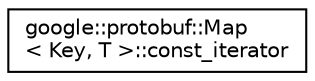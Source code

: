 digraph "类继承关系图"
{
 // LATEX_PDF_SIZE
  edge [fontname="Helvetica",fontsize="10",labelfontname="Helvetica",labelfontsize="10"];
  node [fontname="Helvetica",fontsize="10",shape=record];
  rankdir="LR";
  Node0 [label="google::protobuf::Map\l\< Key, T \>::const_iterator",height=0.2,width=0.4,color="black", fillcolor="white", style="filled",URL="$classgoogle_1_1protobuf_1_1Map_1_1const__iterator.html",tooltip=" "];
}

